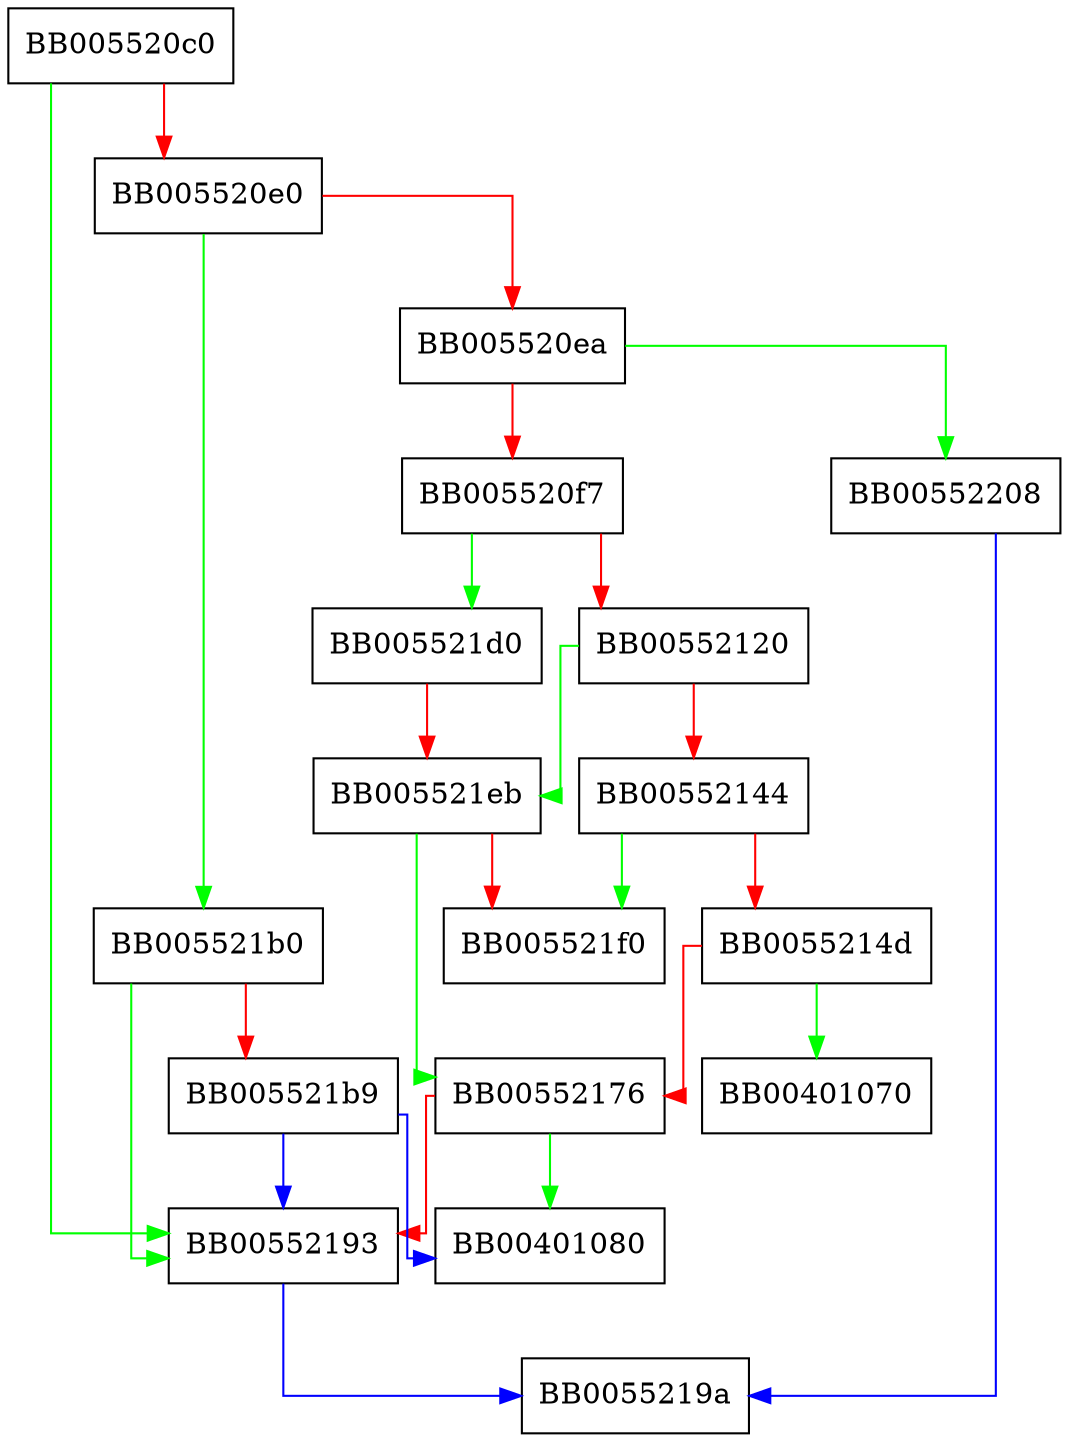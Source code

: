 digraph BUF_MEM_grow {
  node [shape="box"];
  graph [splines=ortho];
  BB005520c0 -> BB00552193 [color="green"];
  BB005520c0 -> BB005520e0 [color="red"];
  BB005520e0 -> BB005521b0 [color="green"];
  BB005520e0 -> BB005520ea [color="red"];
  BB005520ea -> BB00552208 [color="green"];
  BB005520ea -> BB005520f7 [color="red"];
  BB005520f7 -> BB005521d0 [color="green"];
  BB005520f7 -> BB00552120 [color="red"];
  BB00552120 -> BB005521eb [color="green"];
  BB00552120 -> BB00552144 [color="red"];
  BB00552144 -> BB005521f0 [color="green"];
  BB00552144 -> BB0055214d [color="red"];
  BB0055214d -> BB00401070 [color="green"];
  BB0055214d -> BB00552176 [color="red"];
  BB00552176 -> BB00401080 [color="green"];
  BB00552176 -> BB00552193 [color="red"];
  BB00552193 -> BB0055219a [color="blue"];
  BB005521b0 -> BB00552193 [color="green"];
  BB005521b0 -> BB005521b9 [color="red"];
  BB005521b9 -> BB00401080 [color="blue"];
  BB005521b9 -> BB00552193 [color="blue"];
  BB005521d0 -> BB005521eb [color="red"];
  BB005521eb -> BB00552176 [color="green"];
  BB005521eb -> BB005521f0 [color="red"];
  BB00552208 -> BB0055219a [color="blue"];
}